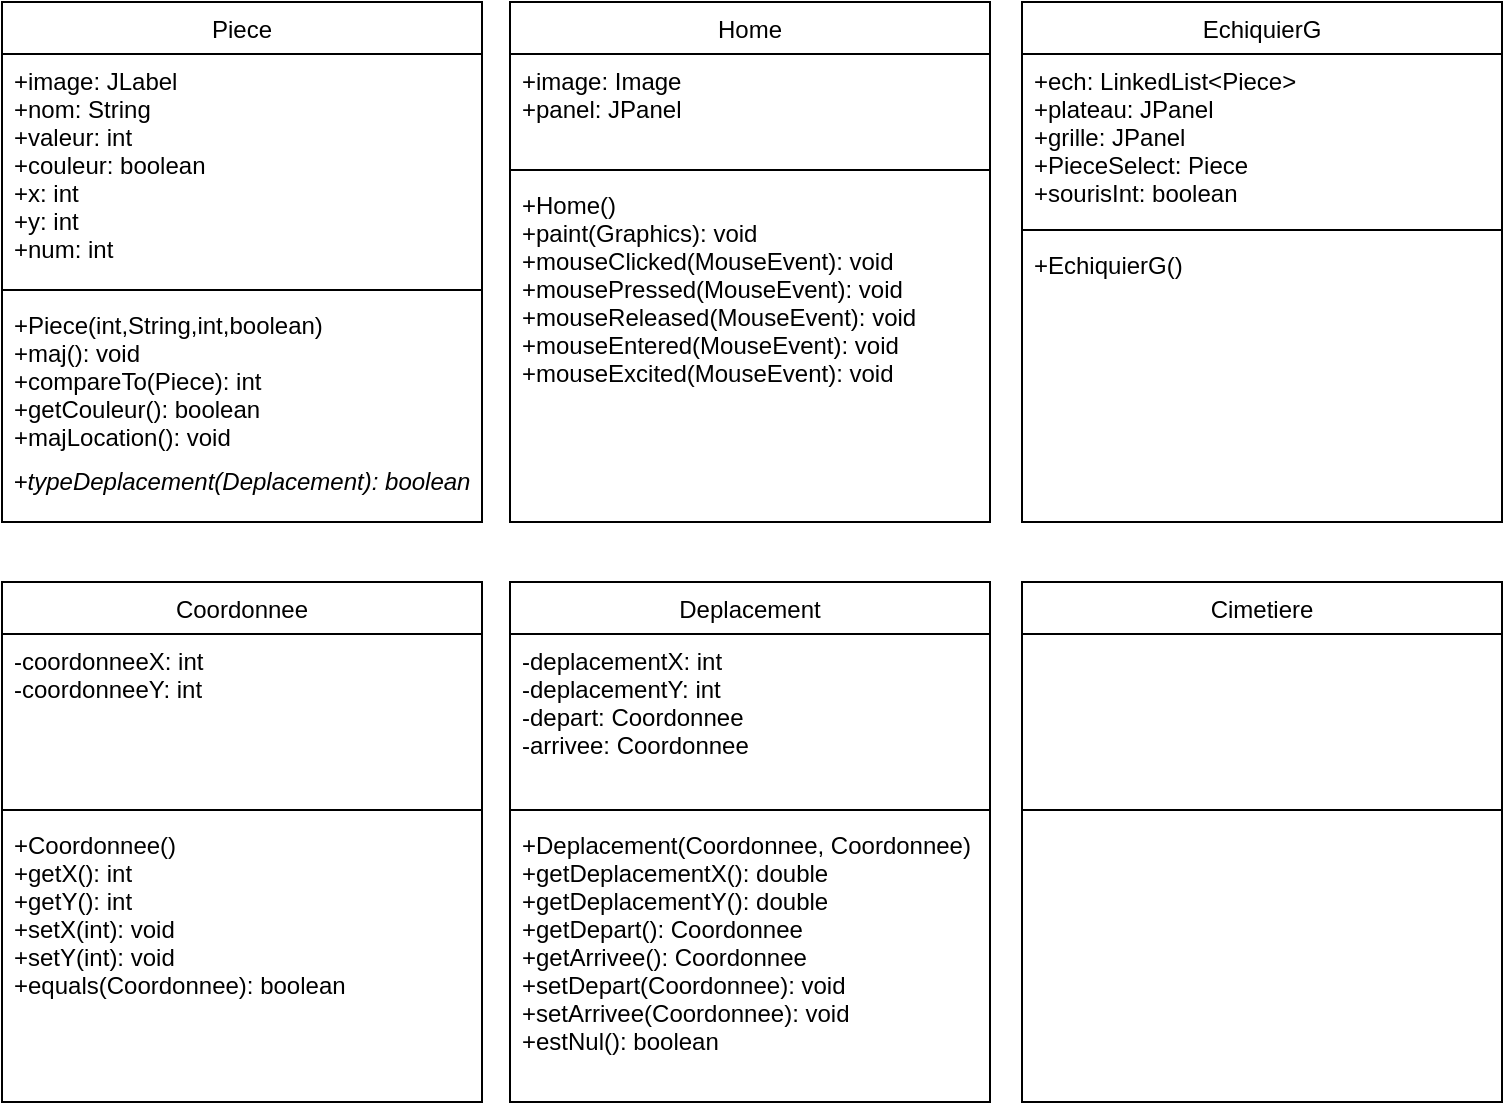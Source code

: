 <mxfile version="14.4.4" type="github">
  <diagram id="C5RBs43oDa-KdzZeNtuy" name="Page-1">
    <mxGraphModel dx="1422" dy="770" grid="1" gridSize="10" guides="1" tooltips="1" connect="1" arrows="1" fold="1" page="1" pageScale="1" pageWidth="827" pageHeight="1169" math="0" shadow="0">
      <root>
        <mxCell id="WIyWlLk6GJQsqaUBKTNV-0" />
        <mxCell id="WIyWlLk6GJQsqaUBKTNV-1" parent="WIyWlLk6GJQsqaUBKTNV-0" />
        <mxCell id="zkfFHV4jXpPFQw0GAbJ--17" value="Piece" style="swimlane;fontStyle=0;align=center;verticalAlign=top;childLayout=stackLayout;horizontal=1;startSize=26;horizontalStack=0;resizeParent=1;resizeLast=0;collapsible=1;marginBottom=0;rounded=0;shadow=0;strokeWidth=1;flipH=1;" parent="WIyWlLk6GJQsqaUBKTNV-1" vertex="1">
          <mxGeometry x="40" y="50" width="240" height="260" as="geometry">
            <mxRectangle x="550" y="140" width="160" height="26" as="alternateBounds" />
          </mxGeometry>
        </mxCell>
        <mxCell id="zkfFHV4jXpPFQw0GAbJ--18" value="+image: JLabel&#xa;+nom: String&#xa;+valeur: int&#xa;+couleur: boolean&#xa;+x: int&#xa;+y: int&#xa;+num: int&#xa;&#xa;" style="text;align=left;verticalAlign=top;spacingLeft=4;spacingRight=4;overflow=hidden;rotatable=0;points=[[0,0.5],[1,0.5]];portConstraint=eastwest;flipH=1;" parent="zkfFHV4jXpPFQw0GAbJ--17" vertex="1">
          <mxGeometry y="26" width="240" height="114" as="geometry" />
        </mxCell>
        <mxCell id="zkfFHV4jXpPFQw0GAbJ--23" value="" style="line;html=1;strokeWidth=1;align=left;verticalAlign=middle;spacingTop=-1;spacingLeft=3;spacingRight=3;rotatable=0;labelPosition=right;points=[];portConstraint=eastwest;flipH=1;" parent="zkfFHV4jXpPFQw0GAbJ--17" vertex="1">
          <mxGeometry y="140" width="240" height="8" as="geometry" />
        </mxCell>
        <mxCell id="zkfFHV4jXpPFQw0GAbJ--24" value="+Piece(int,String,int,boolean)&#xa;+maj(): void&#xa;+compareTo(Piece): int&#xa;+getCouleur(): boolean&#xa;+majLocation(): void&#xa;&#xa;&#xa;" style="text;align=left;verticalAlign=top;spacingLeft=4;spacingRight=4;overflow=hidden;rotatable=0;points=[[0,0.5],[1,0.5]];portConstraint=eastwest;fontStyle=0;flipH=1;" parent="zkfFHV4jXpPFQw0GAbJ--17" vertex="1">
          <mxGeometry y="148" width="240" height="82" as="geometry" />
        </mxCell>
        <mxCell id="YLITJ_lwk_BPIG0VDqPJ-0" value="&lt;i&gt;+typeDeplacement(Deplacement): boolean&lt;/i&gt;" style="text;html=1;strokeColor=none;fillColor=none;align=center;verticalAlign=middle;whiteSpace=wrap;rounded=0;flipH=1;" vertex="1" parent="zkfFHV4jXpPFQw0GAbJ--17">
          <mxGeometry y="230" width="240" height="20" as="geometry" />
        </mxCell>
        <mxCell id="YLITJ_lwk_BPIG0VDqPJ-1" value="Home" style="swimlane;fontStyle=0;align=center;verticalAlign=top;childLayout=stackLayout;horizontal=1;startSize=26;horizontalStack=0;resizeParent=1;resizeLast=0;collapsible=1;marginBottom=0;rounded=0;shadow=0;strokeWidth=1;" vertex="1" parent="WIyWlLk6GJQsqaUBKTNV-1">
          <mxGeometry x="294" y="50" width="240" height="260" as="geometry">
            <mxRectangle x="550" y="140" width="160" height="26" as="alternateBounds" />
          </mxGeometry>
        </mxCell>
        <mxCell id="YLITJ_lwk_BPIG0VDqPJ-2" value="+image: Image&#xa;+panel: JPanel&#xa;&#xa;&#xa;" style="text;align=left;verticalAlign=top;spacingLeft=4;spacingRight=4;overflow=hidden;rotatable=0;points=[[0,0.5],[1,0.5]];portConstraint=eastwest;" vertex="1" parent="YLITJ_lwk_BPIG0VDqPJ-1">
          <mxGeometry y="26" width="240" height="54" as="geometry" />
        </mxCell>
        <mxCell id="YLITJ_lwk_BPIG0VDqPJ-3" value="" style="line;html=1;strokeWidth=1;align=left;verticalAlign=middle;spacingTop=-1;spacingLeft=3;spacingRight=3;rotatable=0;labelPosition=right;points=[];portConstraint=eastwest;" vertex="1" parent="YLITJ_lwk_BPIG0VDqPJ-1">
          <mxGeometry y="80" width="240" height="8" as="geometry" />
        </mxCell>
        <mxCell id="YLITJ_lwk_BPIG0VDqPJ-4" value="+Home()&#xa;+paint(Graphics): void&#xa;+mouseClicked(MouseEvent): void&#xa;+mousePressed(MouseEvent): void&#xa;+mouseReleased(MouseEvent): void&#xa;+mouseEntered(MouseEvent): void&#xa;+mouseExcited(MouseEvent): void&#xa;&#xa;&#xa;" style="text;align=left;verticalAlign=top;spacingLeft=4;spacingRight=4;overflow=hidden;rotatable=0;points=[[0,0.5],[1,0.5]];portConstraint=eastwest;fontStyle=0" vertex="1" parent="YLITJ_lwk_BPIG0VDqPJ-1">
          <mxGeometry y="88" width="240" height="162" as="geometry" />
        </mxCell>
        <mxCell id="YLITJ_lwk_BPIG0VDqPJ-6" value="EchiquierG" style="swimlane;fontStyle=0;align=center;verticalAlign=top;childLayout=stackLayout;horizontal=1;startSize=26;horizontalStack=0;resizeParent=1;resizeLast=0;collapsible=1;marginBottom=0;rounded=0;shadow=0;strokeWidth=1;" vertex="1" parent="WIyWlLk6GJQsqaUBKTNV-1">
          <mxGeometry x="550" y="50" width="240" height="260" as="geometry">
            <mxRectangle x="550" y="140" width="160" height="26" as="alternateBounds" />
          </mxGeometry>
        </mxCell>
        <mxCell id="YLITJ_lwk_BPIG0VDqPJ-7" value="+ech: LinkedList&lt;Piece&gt;&#xa;+plateau: JPanel&#xa;+grille: JPanel&#xa;+PieceSelect: Piece&#xa;+sourisInt: boolean&#xa;&#xa;&#xa;&#xa;" style="text;align=left;verticalAlign=top;spacingLeft=4;spacingRight=4;overflow=hidden;rotatable=0;points=[[0,0.5],[1,0.5]];portConstraint=eastwest;" vertex="1" parent="YLITJ_lwk_BPIG0VDqPJ-6">
          <mxGeometry y="26" width="240" height="84" as="geometry" />
        </mxCell>
        <mxCell id="YLITJ_lwk_BPIG0VDqPJ-8" value="" style="line;html=1;strokeWidth=1;align=left;verticalAlign=middle;spacingTop=-1;spacingLeft=3;spacingRight=3;rotatable=0;labelPosition=right;points=[];portConstraint=eastwest;" vertex="1" parent="YLITJ_lwk_BPIG0VDqPJ-6">
          <mxGeometry y="110" width="240" height="8" as="geometry" />
        </mxCell>
        <mxCell id="YLITJ_lwk_BPIG0VDqPJ-9" value="+EchiquierG()&#xa;&#xa;&#xa;&#xa;" style="text;align=left;verticalAlign=top;spacingLeft=4;spacingRight=4;overflow=hidden;rotatable=0;points=[[0,0.5],[1,0.5]];portConstraint=eastwest;fontStyle=0" vertex="1" parent="YLITJ_lwk_BPIG0VDqPJ-6">
          <mxGeometry y="118" width="240" height="142" as="geometry" />
        </mxCell>
        <mxCell id="YLITJ_lwk_BPIG0VDqPJ-10" value="Coordonnee" style="swimlane;fontStyle=0;align=center;verticalAlign=top;childLayout=stackLayout;horizontal=1;startSize=26;horizontalStack=0;resizeParent=1;resizeLast=0;collapsible=1;marginBottom=0;rounded=0;shadow=0;strokeWidth=1;" vertex="1" parent="WIyWlLk6GJQsqaUBKTNV-1">
          <mxGeometry x="40" y="340" width="240" height="260" as="geometry">
            <mxRectangle x="550" y="140" width="160" height="26" as="alternateBounds" />
          </mxGeometry>
        </mxCell>
        <mxCell id="YLITJ_lwk_BPIG0VDqPJ-11" value="-coordonneeX: int&#xa;-coordonneeY: int" style="text;align=left;verticalAlign=top;spacingLeft=4;spacingRight=4;overflow=hidden;rotatable=0;points=[[0,0.5],[1,0.5]];portConstraint=eastwest;" vertex="1" parent="YLITJ_lwk_BPIG0VDqPJ-10">
          <mxGeometry y="26" width="240" height="84" as="geometry" />
        </mxCell>
        <mxCell id="YLITJ_lwk_BPIG0VDqPJ-12" value="" style="line;html=1;strokeWidth=1;align=left;verticalAlign=middle;spacingTop=-1;spacingLeft=3;spacingRight=3;rotatable=0;labelPosition=right;points=[];portConstraint=eastwest;" vertex="1" parent="YLITJ_lwk_BPIG0VDqPJ-10">
          <mxGeometry y="110" width="240" height="8" as="geometry" />
        </mxCell>
        <mxCell id="YLITJ_lwk_BPIG0VDqPJ-13" value="+Coordonnee()&#xa;+getX(): int&#xa;+getY(): int&#xa;+setX(int): void&#xa;+setY(int): void&#xa;+equals(Coordonnee): boolean&#xa;" style="text;align=left;verticalAlign=top;spacingLeft=4;spacingRight=4;overflow=hidden;rotatable=0;points=[[0,0.5],[1,0.5]];portConstraint=eastwest;fontStyle=0" vertex="1" parent="YLITJ_lwk_BPIG0VDqPJ-10">
          <mxGeometry y="118" width="240" height="142" as="geometry" />
        </mxCell>
        <mxCell id="YLITJ_lwk_BPIG0VDqPJ-14" value="Deplacement" style="swimlane;fontStyle=0;align=center;verticalAlign=top;childLayout=stackLayout;horizontal=1;startSize=26;horizontalStack=0;resizeParent=1;resizeLast=0;collapsible=1;marginBottom=0;rounded=0;shadow=0;strokeWidth=1;" vertex="1" parent="WIyWlLk6GJQsqaUBKTNV-1">
          <mxGeometry x="294" y="340" width="240" height="260" as="geometry">
            <mxRectangle x="550" y="140" width="160" height="26" as="alternateBounds" />
          </mxGeometry>
        </mxCell>
        <mxCell id="YLITJ_lwk_BPIG0VDqPJ-15" value="-deplacementX: int&#xa;-deplacementY: int&#xa;-depart: Coordonnee&#xa;-arrivee: Coordonnee&#xa;" style="text;align=left;verticalAlign=top;spacingLeft=4;spacingRight=4;overflow=hidden;rotatable=0;points=[[0,0.5],[1,0.5]];portConstraint=eastwest;" vertex="1" parent="YLITJ_lwk_BPIG0VDqPJ-14">
          <mxGeometry y="26" width="240" height="84" as="geometry" />
        </mxCell>
        <mxCell id="YLITJ_lwk_BPIG0VDqPJ-16" value="" style="line;html=1;strokeWidth=1;align=left;verticalAlign=middle;spacingTop=-1;spacingLeft=3;spacingRight=3;rotatable=0;labelPosition=right;points=[];portConstraint=eastwest;" vertex="1" parent="YLITJ_lwk_BPIG0VDqPJ-14">
          <mxGeometry y="110" width="240" height="8" as="geometry" />
        </mxCell>
        <mxCell id="YLITJ_lwk_BPIG0VDqPJ-17" value="+Deplacement(Coordonnee, Coordonnee)&#xa;+getDeplacementX(): double&#xa;+getDeplacementY(): double&#xa;+getDepart(): Coordonnee&#xa;+getArrivee(): Coordonnee&#xa;+setDepart(Coordonnee): void&#xa;+setArrivee(Coordonnee): void&#xa;+estNul(): boolean&#xa;" style="text;align=left;verticalAlign=top;spacingLeft=4;spacingRight=4;overflow=hidden;rotatable=0;points=[[0,0.5],[1,0.5]];portConstraint=eastwest;fontStyle=0" vertex="1" parent="YLITJ_lwk_BPIG0VDqPJ-14">
          <mxGeometry y="118" width="240" height="142" as="geometry" />
        </mxCell>
        <mxCell id="YLITJ_lwk_BPIG0VDqPJ-18" value="Cimetiere" style="swimlane;fontStyle=0;align=center;verticalAlign=top;childLayout=stackLayout;horizontal=1;startSize=26;horizontalStack=0;resizeParent=1;resizeLast=0;collapsible=1;marginBottom=0;rounded=0;shadow=0;strokeWidth=1;" vertex="1" parent="WIyWlLk6GJQsqaUBKTNV-1">
          <mxGeometry x="550" y="340" width="240" height="260" as="geometry">
            <mxRectangle x="550" y="140" width="160" height="26" as="alternateBounds" />
          </mxGeometry>
        </mxCell>
        <mxCell id="YLITJ_lwk_BPIG0VDqPJ-19" value="&#xa;&#xa;&#xa;" style="text;align=left;verticalAlign=top;spacingLeft=4;spacingRight=4;overflow=hidden;rotatable=0;points=[[0,0.5],[1,0.5]];portConstraint=eastwest;" vertex="1" parent="YLITJ_lwk_BPIG0VDqPJ-18">
          <mxGeometry y="26" width="240" height="84" as="geometry" />
        </mxCell>
        <mxCell id="YLITJ_lwk_BPIG0VDqPJ-20" value="" style="line;html=1;strokeWidth=1;align=left;verticalAlign=middle;spacingTop=-1;spacingLeft=3;spacingRight=3;rotatable=0;labelPosition=right;points=[];portConstraint=eastwest;" vertex="1" parent="YLITJ_lwk_BPIG0VDqPJ-18">
          <mxGeometry y="110" width="240" height="8" as="geometry" />
        </mxCell>
      </root>
    </mxGraphModel>
  </diagram>
</mxfile>

